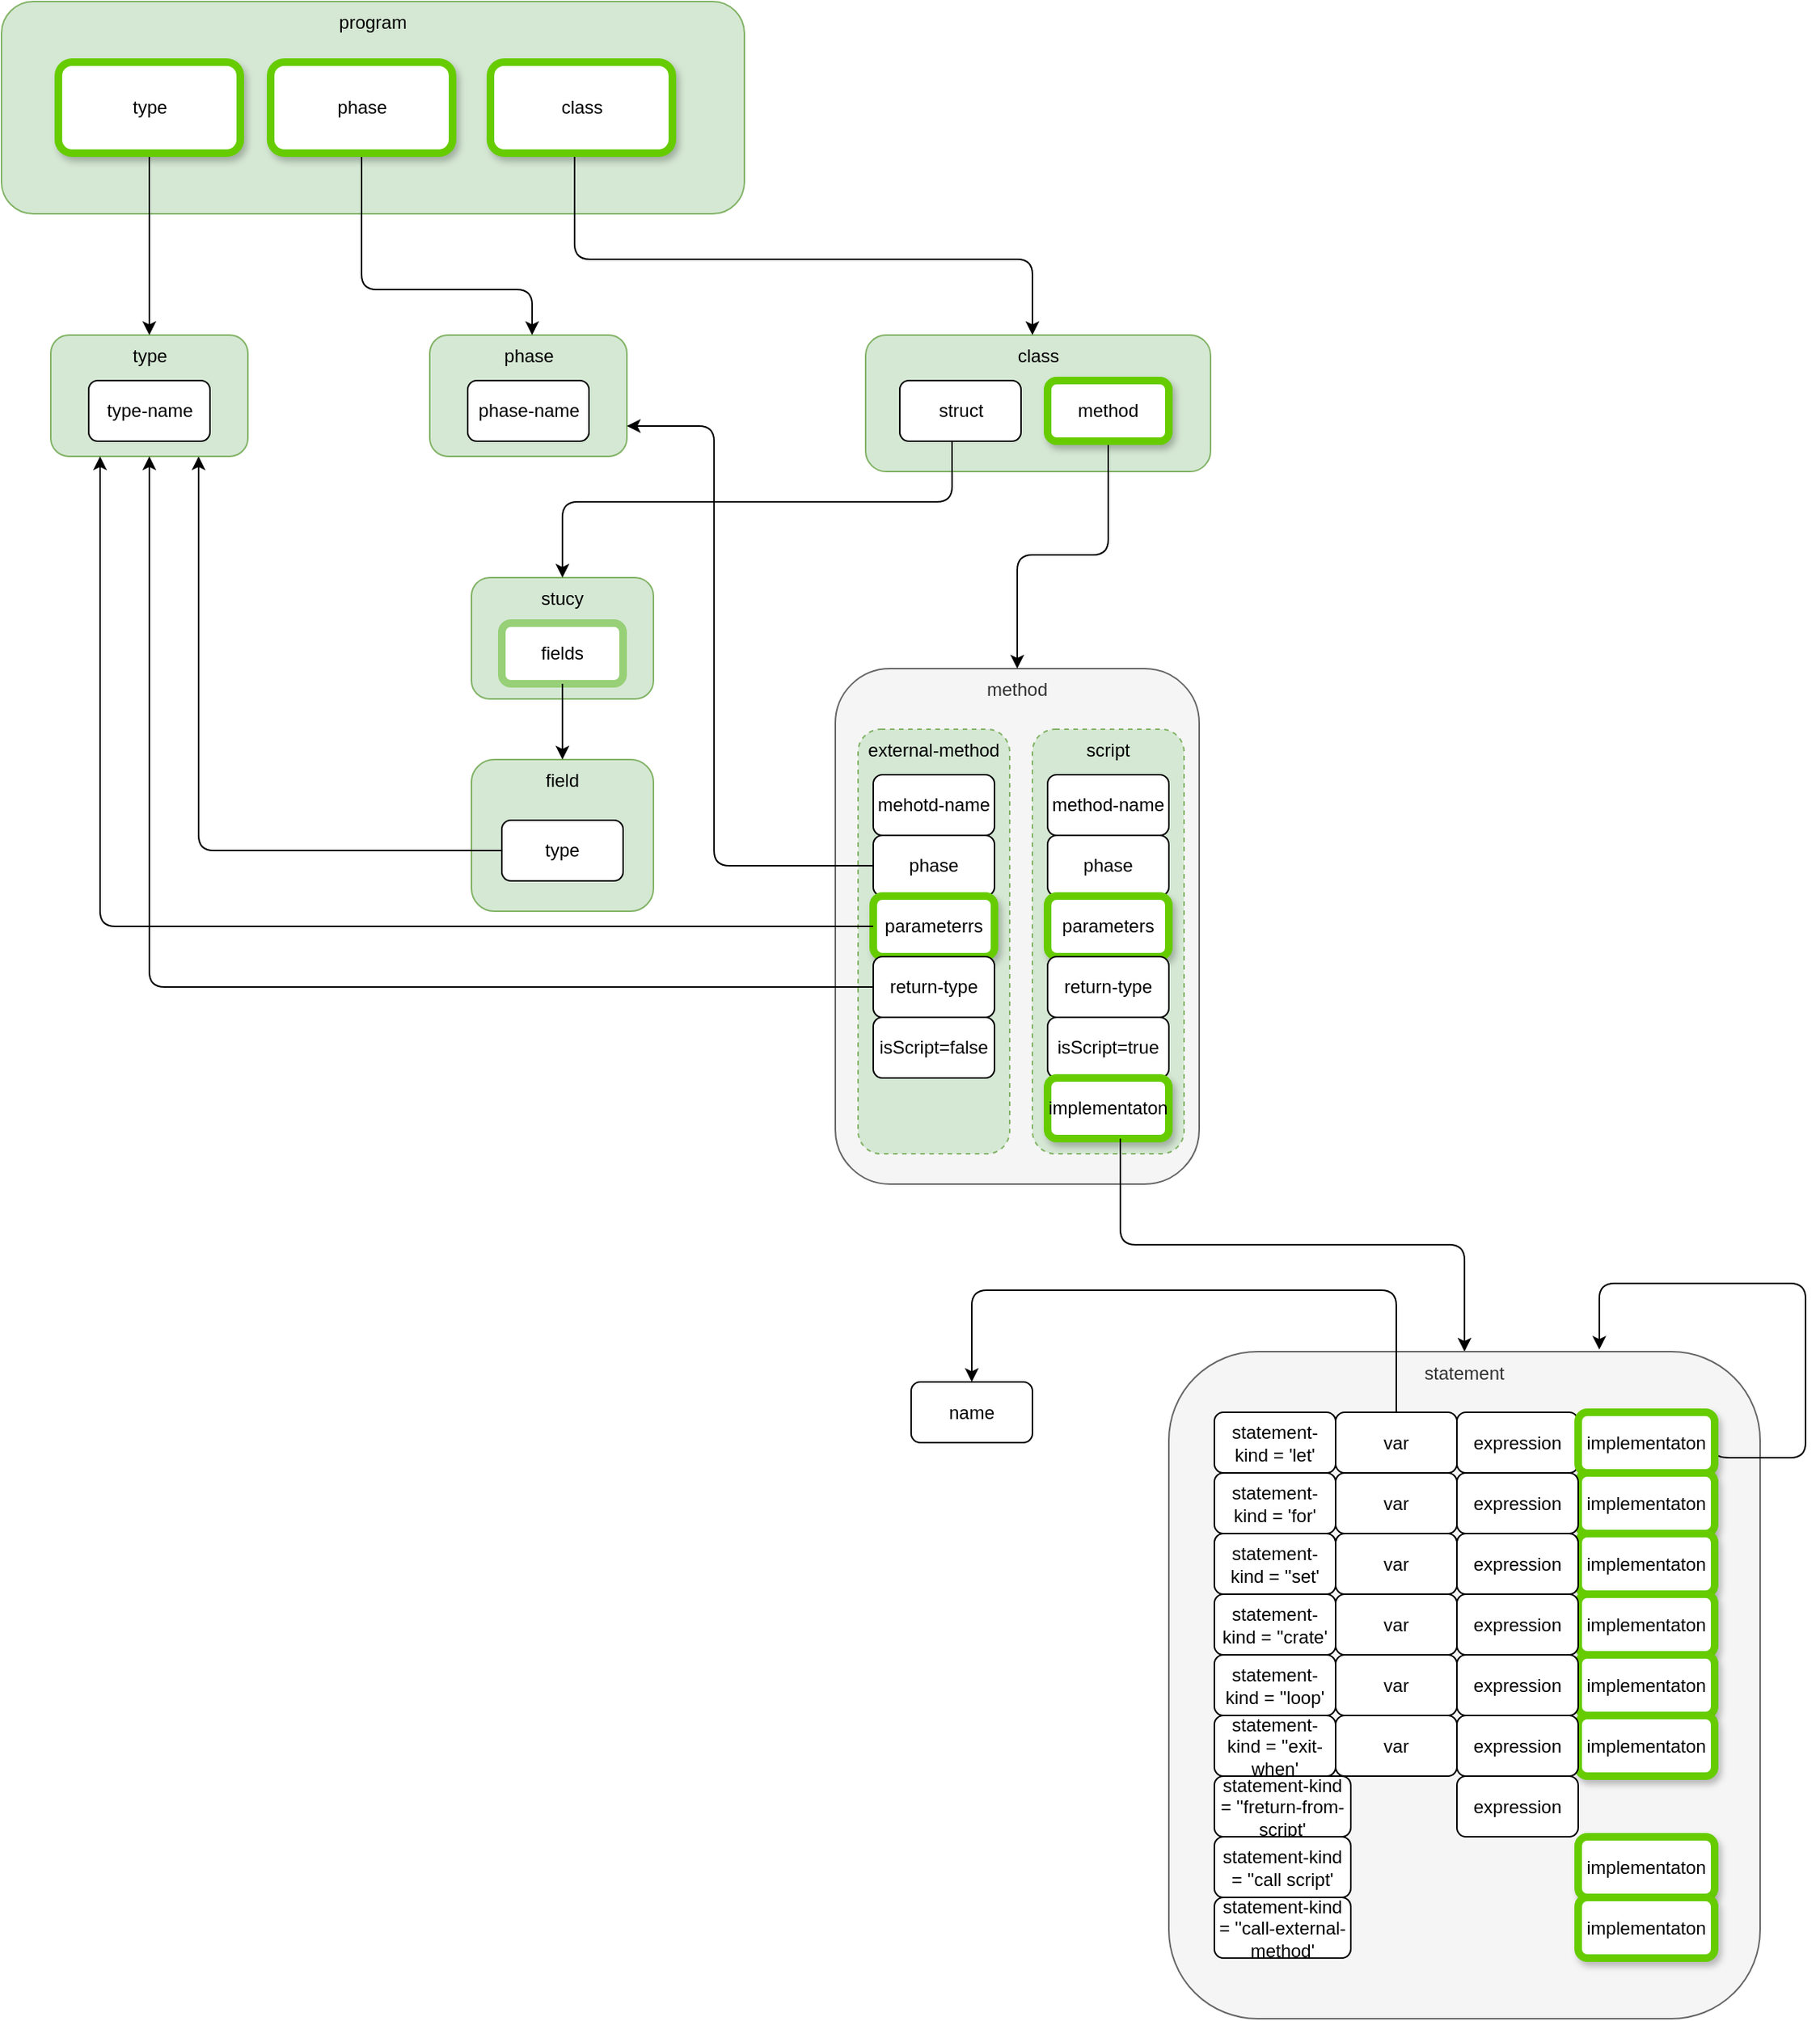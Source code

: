 <mxfile version="12.4.2" type="device" pages="3"><diagram id="AE1rvFszkrhEe5ymcUpp" name="Program"><mxGraphModel dx="1644" dy="2282" grid="1" gridSize="10" guides="1" tooltips="1" connect="1" arrows="1" fold="1" page="1" pageScale="1" pageWidth="1100" pageHeight="850" math="0" shadow="0"><root><mxCell id="0"/><mxCell id="1" parent="0"/><mxCell id="zFe9KVbB0Sb2xymfi2VD-109" value="field" style="rounded=1;whiteSpace=wrap;html=1;verticalAlign=top;container=1;fillColor=#d5e8d4;strokeColor=#82b366;" vertex="1" parent="1"><mxGeometry x="380" y="460" width="120" height="100" as="geometry"/></mxCell><mxCell id="zFe9KVbB0Sb2xymfi2VD-110" value="type" style="rounded=1;whiteSpace=wrap;html=1;" vertex="1" parent="zFe9KVbB0Sb2xymfi2VD-109"><mxGeometry x="20" y="40" width="80" height="40" as="geometry"/></mxCell><mxCell id="zFe9KVbB0Sb2xymfi2VD-113" style="edgeStyle=orthogonalEdgeStyle;rounded=1;orthogonalLoop=1;jettySize=auto;html=1;exitX=0;exitY=0.5;exitDx=0;exitDy=0;entryX=0.75;entryY=1;entryDx=0;entryDy=0;" edge="1" parent="1" source="zFe9KVbB0Sb2xymfi2VD-110" target="zFe9KVbB0Sb2xymfi2VD-44"><mxGeometry relative="1" as="geometry"/></mxCell><mxCell id="zFe9KVbB0Sb2xymfi2VD-58" value="method" style="rounded=1;whiteSpace=wrap;html=1;verticalAlign=top;container=1;fillColor=#f5f5f5;strokeColor=#666666;fontColor=#333333;" vertex="1" parent="1"><mxGeometry x="620" y="400" width="240" height="340" as="geometry"/></mxCell><mxCell id="zFe9KVbB0Sb2xymfi2VD-84" value="external-method" style="rounded=1;whiteSpace=wrap;html=1;verticalAlign=top;fillColor=#d5e8d4;strokeColor=#82b366;container=1;dashed=1;" vertex="1" parent="zFe9KVbB0Sb2xymfi2VD-58"><mxGeometry x="15" y="40" width="100" height="280" as="geometry"/></mxCell><mxCell id="zFe9KVbB0Sb2xymfi2VD-85" value="mehotd-name" style="rounded=1;whiteSpace=wrap;html=1;" vertex="1" parent="zFe9KVbB0Sb2xymfi2VD-84"><mxGeometry x="10" y="30" width="80" height="40" as="geometry"/></mxCell><mxCell id="zFe9KVbB0Sb2xymfi2VD-86" value="phase" style="rounded=1;whiteSpace=wrap;html=1;" vertex="1" parent="zFe9KVbB0Sb2xymfi2VD-84"><mxGeometry x="10" y="70" width="80" height="40" as="geometry"/></mxCell><mxCell id="zFe9KVbB0Sb2xymfi2VD-87" value="parameterrs" style="rounded=1;whiteSpace=wrap;html=1;fontStyle=0;shadow=1;strokeWidth=5;strokeColor=#66CC00;" vertex="1" parent="zFe9KVbB0Sb2xymfi2VD-84"><mxGeometry x="10" y="110" width="80" height="40" as="geometry"/></mxCell><mxCell id="zFe9KVbB0Sb2xymfi2VD-88" value="return-type" style="rounded=1;whiteSpace=wrap;html=1;" vertex="1" parent="zFe9KVbB0Sb2xymfi2VD-84"><mxGeometry x="10" y="150" width="80" height="40" as="geometry"/></mxCell><mxCell id="zFe9KVbB0Sb2xymfi2VD-89" value="isScript=false" style="rounded=1;whiteSpace=wrap;html=1;fontStyle=0;" vertex="1" parent="zFe9KVbB0Sb2xymfi2VD-84"><mxGeometry x="10" y="190" width="80" height="40" as="geometry"/></mxCell><mxCell id="zFe9KVbB0Sb2xymfi2VD-75" value="script" style="rounded=1;whiteSpace=wrap;html=1;verticalAlign=top;fillColor=#d5e8d4;strokeColor=#82b366;container=1;dashed=1;" vertex="1" parent="zFe9KVbB0Sb2xymfi2VD-58"><mxGeometry x="130" y="40" width="100" height="280" as="geometry"/></mxCell><mxCell id="zFe9KVbB0Sb2xymfi2VD-64" value="method-name" style="rounded=1;whiteSpace=wrap;html=1;" vertex="1" parent="zFe9KVbB0Sb2xymfi2VD-75"><mxGeometry x="10" y="30" width="80" height="40" as="geometry"/></mxCell><mxCell id="zFe9KVbB0Sb2xymfi2VD-65" value="phase" style="rounded=1;whiteSpace=wrap;html=1;" vertex="1" parent="zFe9KVbB0Sb2xymfi2VD-75"><mxGeometry x="10" y="70" width="80" height="40" as="geometry"/></mxCell><mxCell id="zFe9KVbB0Sb2xymfi2VD-68" value="parameters" style="rounded=1;whiteSpace=wrap;html=1;fontStyle=0;shadow=1;strokeWidth=5;strokeColor=#66CC00;" vertex="1" parent="zFe9KVbB0Sb2xymfi2VD-75"><mxGeometry x="10" y="110" width="80" height="40" as="geometry"/></mxCell><mxCell id="zFe9KVbB0Sb2xymfi2VD-66" value="return-type" style="rounded=1;whiteSpace=wrap;html=1;" vertex="1" parent="zFe9KVbB0Sb2xymfi2VD-75"><mxGeometry x="10" y="150" width="80" height="40" as="geometry"/></mxCell><mxCell id="zFe9KVbB0Sb2xymfi2VD-70" value="isScript=true" style="rounded=1;whiteSpace=wrap;html=1;fontStyle=0;" vertex="1" parent="zFe9KVbB0Sb2xymfi2VD-75"><mxGeometry x="10" y="190" width="80" height="40" as="geometry"/></mxCell><mxCell id="zFe9KVbB0Sb2xymfi2VD-73" value="implementaton" style="rounded=1;whiteSpace=wrap;html=1;fontStyle=0;shadow=1;strokeWidth=5;strokeColor=#66CC00;" vertex="1" parent="zFe9KVbB0Sb2xymfi2VD-75"><mxGeometry x="10" y="230" width="80" height="40" as="geometry"/></mxCell><mxCell id="zFe9KVbB0Sb2xymfi2VD-1" value="program" style="rounded=1;whiteSpace=wrap;html=1;verticalAlign=top;container=1;fillColor=#d5e8d4;strokeColor=#82b366;" vertex="1" parent="1"><mxGeometry x="70" y="-40" width="490" height="140" as="geometry"/></mxCell><mxCell id="zFe9KVbB0Sb2xymfi2VD-18" value="class" style="rounded=1;whiteSpace=wrap;html=1;verticalAlign=top;container=1;fillColor=#d5e8d4;strokeColor=#82b366;" vertex="1" parent="1"><mxGeometry x="640" y="180" width="227.5" height="90" as="geometry"><mxRectangle x="640" y="180" width="60" height="20" as="alternateBounds"/></mxGeometry></mxCell><mxCell id="zFe9KVbB0Sb2xymfi2VD-40" value="phase" style="rounded=1;whiteSpace=wrap;html=1;verticalAlign=top;container=1;fillColor=#d5e8d4;strokeColor=#82b366;" vertex="1" parent="1"><mxGeometry x="352.5" y="180" width="130" height="80" as="geometry"/></mxCell><mxCell id="zFe9KVbB0Sb2xymfi2VD-41" value="phase-name" style="rounded=1;whiteSpace=wrap;html=1;" vertex="1" parent="zFe9KVbB0Sb2xymfi2VD-40"><mxGeometry x="25" y="30" width="80" height="40" as="geometry"/></mxCell><mxCell id="zFe9KVbB0Sb2xymfi2VD-44" value="type" style="rounded=1;whiteSpace=wrap;html=1;verticalAlign=top;container=1;fillColor=#d5e8d4;strokeColor=#82b366;" vertex="1" parent="1"><mxGeometry x="102.5" y="180" width="130" height="80" as="geometry"/></mxCell><mxCell id="zFe9KVbB0Sb2xymfi2VD-45" value="type-name" style="rounded=1;whiteSpace=wrap;html=1;" vertex="1" parent="zFe9KVbB0Sb2xymfi2VD-44"><mxGeometry x="25" y="30" width="80" height="40" as="geometry"/></mxCell><mxCell id="zFe9KVbB0Sb2xymfi2VD-94" style="edgeStyle=orthogonalEdgeStyle;rounded=1;orthogonalLoop=1;jettySize=auto;html=1;exitX=0;exitY=0.5;exitDx=0;exitDy=0;entryX=1;entryY=0.75;entryDx=0;entryDy=0;" edge="1" parent="1" source="zFe9KVbB0Sb2xymfi2VD-86" target="zFe9KVbB0Sb2xymfi2VD-40"><mxGeometry relative="1" as="geometry"><Array as="points"><mxPoint x="540" y="530"/><mxPoint x="540" y="240"/></Array></mxGeometry></mxCell><mxCell id="zFe9KVbB0Sb2xymfi2VD-96" style="edgeStyle=orthogonalEdgeStyle;rounded=1;orthogonalLoop=1;jettySize=auto;html=1;entryX=0.5;entryY=1;entryDx=0;entryDy=0;" edge="1" parent="1" source="zFe9KVbB0Sb2xymfi2VD-88" target="zFe9KVbB0Sb2xymfi2VD-44"><mxGeometry relative="1" as="geometry"/></mxCell><mxCell id="zFe9KVbB0Sb2xymfi2VD-148" style="edgeStyle=orthogonalEdgeStyle;rounded=1;orthogonalLoop=1;jettySize=auto;html=1;entryX=0.5;entryY=0;entryDx=0;entryDy=0;" edge="1" parent="1" source="zFe9KVbB0Sb2xymfi2VD-73" target="DrFCVqYJdIAwXpZkvLSi-65"><mxGeometry relative="1" as="geometry"><mxPoint x="1001.529" y="780.941" as="targetPoint"/><Array as="points"><mxPoint x="808" y="780"/><mxPoint x="1035" y="780"/></Array></mxGeometry></mxCell><mxCell id="DrFCVqYJdIAwXpZkvLSi-65" value="statement" style="rounded=1;whiteSpace=wrap;html=1;align=center;verticalAlign=top;container=1;fillColor=#f5f5f5;strokeColor=#666666;fontColor=#333333;" vertex="1" parent="1"><mxGeometry x="840" y="850.5" width="390" height="440" as="geometry"/></mxCell><mxCell id="DrFCVqYJdIAwXpZkvLSi-6" value="statement-kind = 'let'" style="rounded=1;whiteSpace=wrap;html=1;align=center;" vertex="1" parent="DrFCVqYJdIAwXpZkvLSi-65"><mxGeometry x="30" y="40" width="80" height="40" as="geometry"/></mxCell><mxCell id="DrFCVqYJdIAwXpZkvLSi-9" value="var" style="rounded=1;whiteSpace=wrap;html=1;align=center;" vertex="1" parent="DrFCVqYJdIAwXpZkvLSi-65"><mxGeometry x="110" y="40" width="80" height="40" as="geometry"/></mxCell><mxCell id="DrFCVqYJdIAwXpZkvLSi-10" value="expression" style="rounded=1;whiteSpace=wrap;html=1;align=center;" vertex="1" parent="DrFCVqYJdIAwXpZkvLSi-65"><mxGeometry x="190" y="40" width="80" height="40" as="geometry"/></mxCell><mxCell id="DrFCVqYJdIAwXpZkvLSi-12" value="statement-kind = 'for'" style="rounded=1;whiteSpace=wrap;html=1;align=center;" vertex="1" parent="DrFCVqYJdIAwXpZkvLSi-65"><mxGeometry x="30" y="80" width="80" height="40" as="geometry"/></mxCell><mxCell id="32_uFwYlK_7c1091NBHN-1" style="edgeStyle=orthogonalEdgeStyle;rounded=1;orthogonalLoop=1;jettySize=auto;html=1;exitX=1;exitY=0.5;exitDx=0;exitDy=0;entryX=0.728;entryY=-0.003;entryDx=0;entryDy=0;entryPerimeter=0;" edge="1" parent="DrFCVqYJdIAwXpZkvLSi-65" source="DrFCVqYJdIAwXpZkvLSi-15" target="DrFCVqYJdIAwXpZkvLSi-65"><mxGeometry relative="1" as="geometry"><Array as="points"><mxPoint x="360" y="70"/><mxPoint x="420" y="70"/><mxPoint x="420" y="-45"/><mxPoint x="284" y="-45"/></Array></mxGeometry></mxCell><mxCell id="DrFCVqYJdIAwXpZkvLSi-15" value="implementaton" style="rounded=1;whiteSpace=wrap;html=1;align=center;shadow=1;strokeWidth=5;strokeColor=#66CC00;" vertex="1" parent="DrFCVqYJdIAwXpZkvLSi-65"><mxGeometry x="270" y="40" width="90" height="40" as="geometry"/></mxCell><mxCell id="DrFCVqYJdIAwXpZkvLSi-16" value="implementaton" style="rounded=1;whiteSpace=wrap;html=1;align=center;shadow=1;strokeWidth=5;strokeColor=#66CC00;" vertex="1" parent="DrFCVqYJdIAwXpZkvLSi-65"><mxGeometry x="270" y="80" width="90" height="40" as="geometry"/></mxCell><mxCell id="DrFCVqYJdIAwXpZkvLSi-17" value="var" style="rounded=1;whiteSpace=wrap;html=1;align=center;" vertex="1" parent="DrFCVqYJdIAwXpZkvLSi-65"><mxGeometry x="110" y="80" width="80" height="40" as="geometry"/></mxCell><mxCell id="DrFCVqYJdIAwXpZkvLSi-18" value="expression" style="rounded=1;whiteSpace=wrap;html=1;align=center;" vertex="1" parent="DrFCVqYJdIAwXpZkvLSi-65"><mxGeometry x="190" y="80" width="80" height="40" as="geometry"/></mxCell><mxCell id="DrFCVqYJdIAwXpZkvLSi-21" value="statement-kind = ''set'" style="rounded=1;whiteSpace=wrap;html=1;align=center;" vertex="1" parent="DrFCVqYJdIAwXpZkvLSi-65"><mxGeometry x="30" y="120" width="80" height="40" as="geometry"/></mxCell><mxCell id="DrFCVqYJdIAwXpZkvLSi-22" value="implementaton" style="rounded=1;whiteSpace=wrap;html=1;align=center;shadow=1;strokeWidth=5;strokeColor=#66CC00;" vertex="1" parent="DrFCVqYJdIAwXpZkvLSi-65"><mxGeometry x="270" y="120" width="90" height="40" as="geometry"/></mxCell><mxCell id="DrFCVqYJdIAwXpZkvLSi-23" value="var" style="rounded=1;whiteSpace=wrap;html=1;align=center;" vertex="1" parent="DrFCVqYJdIAwXpZkvLSi-65"><mxGeometry x="110" y="120" width="80" height="40" as="geometry"/></mxCell><mxCell id="DrFCVqYJdIAwXpZkvLSi-24" value="expression" style="rounded=1;whiteSpace=wrap;html=1;align=center;" vertex="1" parent="DrFCVqYJdIAwXpZkvLSi-65"><mxGeometry x="190" y="120" width="80" height="40" as="geometry"/></mxCell><mxCell id="DrFCVqYJdIAwXpZkvLSi-25" value="statement-kind = ''crate'" style="rounded=1;whiteSpace=wrap;html=1;align=center;" vertex="1" parent="DrFCVqYJdIAwXpZkvLSi-65"><mxGeometry x="30" y="160" width="80" height="40" as="geometry"/></mxCell><mxCell id="DrFCVqYJdIAwXpZkvLSi-26" value="implementaton" style="rounded=1;whiteSpace=wrap;html=1;align=center;shadow=1;strokeWidth=5;strokeColor=#66CC00;" vertex="1" parent="DrFCVqYJdIAwXpZkvLSi-65"><mxGeometry x="270" y="160" width="90" height="40" as="geometry"/></mxCell><mxCell id="DrFCVqYJdIAwXpZkvLSi-27" value="var" style="rounded=1;whiteSpace=wrap;html=1;align=center;" vertex="1" parent="DrFCVqYJdIAwXpZkvLSi-65"><mxGeometry x="110" y="160" width="80" height="40" as="geometry"/></mxCell><mxCell id="DrFCVqYJdIAwXpZkvLSi-28" value="expression" style="rounded=1;whiteSpace=wrap;html=1;align=center;" vertex="1" parent="DrFCVqYJdIAwXpZkvLSi-65"><mxGeometry x="190" y="160" width="80" height="40" as="geometry"/></mxCell><mxCell id="DrFCVqYJdIAwXpZkvLSi-29" value="statement-kind = ''loop'" style="rounded=1;whiteSpace=wrap;html=1;align=center;" vertex="1" parent="DrFCVqYJdIAwXpZkvLSi-65"><mxGeometry x="30" y="200" width="80" height="40" as="geometry"/></mxCell><mxCell id="DrFCVqYJdIAwXpZkvLSi-30" value="implementaton" style="rounded=1;whiteSpace=wrap;html=1;align=center;shadow=1;strokeWidth=5;strokeColor=#66CC00;" vertex="1" parent="DrFCVqYJdIAwXpZkvLSi-65"><mxGeometry x="270" y="200" width="90" height="40" as="geometry"/></mxCell><mxCell id="DrFCVqYJdIAwXpZkvLSi-31" value="var" style="rounded=1;whiteSpace=wrap;html=1;align=center;" vertex="1" parent="DrFCVqYJdIAwXpZkvLSi-65"><mxGeometry x="110" y="200" width="80" height="40" as="geometry"/></mxCell><mxCell id="DrFCVqYJdIAwXpZkvLSi-32" value="expression" style="rounded=1;whiteSpace=wrap;html=1;align=center;" vertex="1" parent="DrFCVqYJdIAwXpZkvLSi-65"><mxGeometry x="190" y="200" width="80" height="40" as="geometry"/></mxCell><mxCell id="DrFCVqYJdIAwXpZkvLSi-33" value="statement-kind = ''exit-when'" style="rounded=1;whiteSpace=wrap;html=1;align=center;" vertex="1" parent="DrFCVqYJdIAwXpZkvLSi-65"><mxGeometry x="30" y="240" width="80" height="40" as="geometry"/></mxCell><mxCell id="DrFCVqYJdIAwXpZkvLSi-34" value="implementaton" style="rounded=1;whiteSpace=wrap;html=1;align=center;shadow=1;strokeWidth=5;strokeColor=#66CC00;" vertex="1" parent="DrFCVqYJdIAwXpZkvLSi-65"><mxGeometry x="270" y="240" width="90" height="40" as="geometry"/></mxCell><mxCell id="DrFCVqYJdIAwXpZkvLSi-35" value="var" style="rounded=1;whiteSpace=wrap;html=1;align=center;" vertex="1" parent="DrFCVqYJdIAwXpZkvLSi-65"><mxGeometry x="110" y="240" width="80" height="40" as="geometry"/></mxCell><mxCell id="DrFCVqYJdIAwXpZkvLSi-36" value="expression" style="rounded=1;whiteSpace=wrap;html=1;align=center;" vertex="1" parent="DrFCVqYJdIAwXpZkvLSi-65"><mxGeometry x="190" y="240" width="80" height="40" as="geometry"/></mxCell><mxCell id="DrFCVqYJdIAwXpZkvLSi-37" value="statement-kind = ''freturn-from-script'" style="rounded=1;whiteSpace=wrap;html=1;align=center;" vertex="1" parent="DrFCVqYJdIAwXpZkvLSi-65"><mxGeometry x="30" y="280" width="90" height="40" as="geometry"/></mxCell><mxCell id="DrFCVqYJdIAwXpZkvLSi-40" value="expression" style="rounded=1;whiteSpace=wrap;html=1;align=center;" vertex="1" parent="DrFCVqYJdIAwXpZkvLSi-65"><mxGeometry x="190" y="280" width="80" height="40" as="geometry"/></mxCell><mxCell id="DrFCVqYJdIAwXpZkvLSi-57" value="statement-kind = ''call script'" style="rounded=1;whiteSpace=wrap;html=1;align=center;" vertex="1" parent="DrFCVqYJdIAwXpZkvLSi-65"><mxGeometry x="30" y="320" width="90" height="40" as="geometry"/></mxCell><mxCell id="DrFCVqYJdIAwXpZkvLSi-58" value="implementaton" style="rounded=1;whiteSpace=wrap;html=1;align=center;shadow=1;strokeWidth=5;strokeColor=#66CC00;" vertex="1" parent="DrFCVqYJdIAwXpZkvLSi-65"><mxGeometry x="270" y="320" width="90" height="40" as="geometry"/></mxCell><mxCell id="DrFCVqYJdIAwXpZkvLSi-61" value="statement-kind = ''call-external-method'" style="rounded=1;whiteSpace=wrap;html=1;align=center;" vertex="1" parent="DrFCVqYJdIAwXpZkvLSi-65"><mxGeometry x="30" y="360" width="90" height="40" as="geometry"/></mxCell><mxCell id="DrFCVqYJdIAwXpZkvLSi-62" value="implementaton" style="rounded=1;whiteSpace=wrap;html=1;align=center;shadow=1;strokeWidth=5;strokeColor=#66CC00;" vertex="1" parent="DrFCVqYJdIAwXpZkvLSi-65"><mxGeometry x="270" y="360" width="90" height="40" as="geometry"/></mxCell><mxCell id="DrFCVqYJdIAwXpZkvLSi-69" value="name" style="rounded=1;whiteSpace=wrap;html=1;" vertex="1" parent="1"><mxGeometry x="670" y="870.5" width="80" height="40" as="geometry"/></mxCell><mxCell id="DrFCVqYJdIAwXpZkvLSi-71" style="edgeStyle=orthogonalEdgeStyle;rounded=1;orthogonalLoop=1;jettySize=auto;html=1;entryX=0.5;entryY=0;entryDx=0;entryDy=0;" edge="1" parent="1" source="DrFCVqYJdIAwXpZkvLSi-9" target="DrFCVqYJdIAwXpZkvLSi-69"><mxGeometry relative="1" as="geometry"><Array as="points"><mxPoint x="990" y="810"/><mxPoint x="710" y="810"/></Array></mxGeometry></mxCell><mxCell id="32_uFwYlK_7c1091NBHN-2" style="edgeStyle=orthogonalEdgeStyle;rounded=1;orthogonalLoop=1;jettySize=auto;html=1;" edge="1" parent="1" source="zFe9KVbB0Sb2xymfi2VD-6" target="zFe9KVbB0Sb2xymfi2VD-58"><mxGeometry relative="1" as="geometry"/></mxCell><mxCell id="32_uFwYlK_7c1091NBHN-4" style="edgeStyle=orthogonalEdgeStyle;rounded=1;orthogonalLoop=1;jettySize=auto;html=1;entryX=0.25;entryY=1;entryDx=0;entryDy=0;" edge="1" parent="1" source="zFe9KVbB0Sb2xymfi2VD-87" target="zFe9KVbB0Sb2xymfi2VD-44"><mxGeometry relative="1" as="geometry"/></mxCell><mxCell id="32_uFwYlK_7c1091NBHN-9" style="edgeStyle=orthogonalEdgeStyle;rounded=1;orthogonalLoop=1;jettySize=auto;html=1;entryX=0.5;entryY=0;entryDx=0;entryDy=0;" edge="1" parent="1" source="32_uFwYlK_7c1091NBHN-6" target="zFe9KVbB0Sb2xymfi2VD-44"><mxGeometry relative="1" as="geometry"/></mxCell><mxCell id="32_uFwYlK_7c1091NBHN-6" value="type" style="rounded=1;whiteSpace=wrap;html=1;shadow=1;align=center;strokeWidth=5;strokeColor=#66CC00;" vertex="1" parent="1"><mxGeometry x="107.5" width="120" height="60" as="geometry"/></mxCell><mxCell id="32_uFwYlK_7c1091NBHN-10" style="edgeStyle=orthogonalEdgeStyle;rounded=1;orthogonalLoop=1;jettySize=auto;html=1;" edge="1" parent="1" source="32_uFwYlK_7c1091NBHN-7" target="zFe9KVbB0Sb2xymfi2VD-40"><mxGeometry relative="1" as="geometry"><Array as="points"><mxPoint x="308" y="150"/><mxPoint x="420" y="150"/></Array></mxGeometry></mxCell><mxCell id="32_uFwYlK_7c1091NBHN-7" value="phase" style="rounded=1;whiteSpace=wrap;html=1;shadow=1;align=center;strokeWidth=5;strokeColor=#66CC00;" vertex="1" parent="1"><mxGeometry x="247.5" width="120" height="60" as="geometry"/></mxCell><mxCell id="32_uFwYlK_7c1091NBHN-11" style="edgeStyle=orthogonalEdgeStyle;rounded=1;orthogonalLoop=1;jettySize=auto;html=1;" edge="1" parent="1" source="32_uFwYlK_7c1091NBHN-8" target="zFe9KVbB0Sb2xymfi2VD-18"><mxGeometry relative="1" as="geometry"><Array as="points"><mxPoint x="448" y="130"/><mxPoint x="750" y="130"/></Array></mxGeometry></mxCell><mxCell id="32_uFwYlK_7c1091NBHN-8" value="class" style="rounded=1;whiteSpace=wrap;html=1;shadow=1;align=center;strokeWidth=5;strokeColor=#66CC00;" vertex="1" parent="1"><mxGeometry x="392.5" width="120" height="60" as="geometry"/></mxCell><mxCell id="zFe9KVbB0Sb2xymfi2VD-6" value="method" style="rounded=1;whiteSpace=wrap;html=1;shadow=1;strokeWidth=5;strokeColor=#66CC00;" vertex="1" parent="1"><mxGeometry x="760" y="210" width="80" height="40" as="geometry"/></mxCell><mxCell id="e-dv1BWxbEeXtuNS2k86-8" value="stucy" style="rounded=1;whiteSpace=wrap;html=1;verticalAlign=top;container=1;fillColor=#d5e8d4;strokeColor=#82b366;" vertex="1" parent="1"><mxGeometry x="380" y="340" width="120" height="80" as="geometry"/></mxCell><mxCell id="e-dv1BWxbEeXtuNS2k86-9" value="fields" style="rounded=1;whiteSpace=wrap;html=1;strokeWidth=5;shadow=0;strokeColor=#97D077;" vertex="1" parent="e-dv1BWxbEeXtuNS2k86-8"><mxGeometry x="20" y="30" width="80" height="40" as="geometry"/></mxCell><mxCell id="e-dv1BWxbEeXtuNS2k86-12" style="edgeStyle=orthogonalEdgeStyle;rounded=1;orthogonalLoop=1;jettySize=auto;html=1;entryX=0.5;entryY=0;entryDx=0;entryDy=0;exitX=0.431;exitY=0.975;exitDx=0;exitDy=0;exitPerimeter=0;" edge="1" parent="1" source="e-dv1BWxbEeXtuNS2k86-6" target="e-dv1BWxbEeXtuNS2k86-8"><mxGeometry relative="1" as="geometry"><Array as="points"><mxPoint x="697" y="290"/><mxPoint x="440" y="290"/></Array></mxGeometry></mxCell><mxCell id="e-dv1BWxbEeXtuNS2k86-17" style="edgeStyle=orthogonalEdgeStyle;rounded=1;orthogonalLoop=1;jettySize=auto;html=1;entryX=0.5;entryY=0;entryDx=0;entryDy=0;exitX=0.5;exitY=1;exitDx=0;exitDy=0;" edge="1" parent="1" source="e-dv1BWxbEeXtuNS2k86-9" target="zFe9KVbB0Sb2xymfi2VD-109"><mxGeometry relative="1" as="geometry"/></mxCell><mxCell id="e-dv1BWxbEeXtuNS2k86-6" value="struct" style="rounded=1;whiteSpace=wrap;html=1;" vertex="1" parent="1"><mxGeometry x="662.5" y="210" width="80" height="40" as="geometry"/></mxCell></root></mxGraphModel></diagram><diagram id="pXoeCdznA-l9VNYLGCA-" name="Expression"><mxGraphModel dx="967" dy="842" grid="1" gridSize="10" guides="1" tooltips="1" connect="1" arrows="1" fold="1" page="1" pageScale="1" pageWidth="1100" pageHeight="850" math="0" shadow="0"><root><mxCell id="P-Kq28Xrwp-Ziy-ZS6c7-0"/><mxCell id="P-Kq28Xrwp-Ziy-ZS6c7-1" parent="P-Kq28Xrwp-Ziy-ZS6c7-0"/><mxCell id="Inpc7C-S1nMT97Cnb1nJ-0" value="expression-kind&lt;br&gt;| 'true'&lt;br&gt;&amp;nbsp;| 'false'&lt;br&gt;'| objject'" style="rounded=1;whiteSpace=wrap;html=1;align=center;" vertex="1" parent="P-Kq28Xrwp-Ziy-ZS6c7-1"><mxGeometry x="160" y="202.5" width="100" height="70" as="geometry"/></mxCell><mxCell id="Inpc7C-S1nMT97Cnb1nJ-12" style="edgeStyle=orthogonalEdgeStyle;rounded=1;orthogonalLoop=1;jettySize=auto;html=1;exitX=0.75;exitY=1;exitDx=0;exitDy=0;entryX=0.5;entryY=0;entryDx=0;entryDy=0;" edge="1" parent="P-Kq28Xrwp-Ziy-ZS6c7-1" source="Inpc7C-S1nMT97Cnb1nJ-4" target="Inpc7C-S1nMT97Cnb1nJ-9"><mxGeometry relative="1" as="geometry"/></mxCell><mxCell id="Inpc7C-S1nMT97Cnb1nJ-4" value="expfression" style="rounded=1;whiteSpace=wrap;html=1;align=center;verticalAlign=top;container=1;fillColor=#d5e8d4;strokeColor=#82b366;" vertex="1" parent="P-Kq28Xrwp-Ziy-ZS6c7-1"><mxGeometry x="200" y="80" width="170" height="75" as="geometry"/></mxCell><mxCell id="Inpc7C-S1nMT97Cnb1nJ-3" value="ekind" style="rounded=1;whiteSpace=wrap;html=1;align=center;" vertex="1" parent="Inpc7C-S1nMT97Cnb1nJ-4"><mxGeometry x="10" y="30" width="70" height="40" as="geometry"/></mxCell><mxCell id="Inpc7C-S1nMT97Cnb1nJ-1" value="object" style="rounded=1;whiteSpace=wrap;html=1;align=center;" vertex="1" parent="Inpc7C-S1nMT97Cnb1nJ-4"><mxGeometry x="90" y="30" width="70" height="40" as="geometry"/></mxCell><mxCell id="Inpc7C-S1nMT97Cnb1nJ-9" value="objject" style="rounded=1;whiteSpace=wrap;html=1;align=center;verticalAlign=top;container=1;fillColor=#d5e8d4;strokeColor=#82b366;" vertex="1" parent="P-Kq28Xrwp-Ziy-ZS6c7-1"><mxGeometry x="280" y="200" width="170" height="75" as="geometry"/></mxCell><mxCell id="Inpc7C-S1nMT97Cnb1nJ-10" value="object-name" style="rounded=1;whiteSpace=wrap;html=1;align=center;" vertex="1" parent="Inpc7C-S1nMT97Cnb1nJ-9"><mxGeometry x="10" y="30" width="80" height="40" as="geometry"/></mxCell><mxCell id="Inpc7C-S1nMT97Cnb1nJ-11" value="field" style="rounded=1;whiteSpace=wrap;html=1;align=center;shadow=1;" vertex="1" parent="Inpc7C-S1nMT97Cnb1nJ-9"><mxGeometry x="90" y="30" width="70" height="40" as="geometry"/></mxCell><mxCell id="9nugZfD1z33hySbpVv72-10" value="field" style="rounded=1;whiteSpace=wrap;html=1;align=center;verticalAlign=top;container=1;fillColor=#d5e8d4;strokeColor=#82b366;" vertex="1" parent="P-Kq28Xrwp-Ziy-ZS6c7-1"><mxGeometry x="380" y="350" width="240" height="80" as="geometry"/></mxCell><mxCell id="9nugZfD1z33hySbpVv72-11" value="field-name" style="rounded=1;whiteSpace=wrap;html=1;align=center;" vertex="1" parent="9nugZfD1z33hySbpVv72-10"><mxGeometry x="15" y="30" width="70" height="40" as="geometry"/></mxCell><mxCell id="9nugZfD1z33hySbpVv72-12" value="field-kind" style="rounded=1;whiteSpace=wrap;html=1;align=center;" vertex="1" parent="9nugZfD1z33hySbpVv72-10"><mxGeometry x="85" y="30" width="70" height="40" as="geometry"/></mxCell><mxCell id="9nugZfD1z33hySbpVv72-13" value="actual-parameter" style="rounded=1;whiteSpace=wrap;html=1;align=center;shadow=1;" vertex="1" parent="9nugZfD1z33hySbpVv72-10"><mxGeometry x="155" y="30" width="70" height="40" as="geometry"/></mxCell><mxCell id="9nugZfD1z33hySbpVv72-20" value="field-kind&lt;br&gt;| 'simple&lt;br&gt;| 'collection'" style="rounded=1;whiteSpace=wrap;html=1;align=center;" vertex="1" parent="P-Kq28Xrwp-Ziy-ZS6c7-1"><mxGeometry x="460" y="510" width="80" height="70" as="geometry"/></mxCell><mxCell id="9nugZfD1z33hySbpVv72-37" style="edgeStyle=orthogonalEdgeStyle;rounded=1;orthogonalLoop=1;jettySize=auto;html=1;entryX=0.5;entryY=0;entryDx=0;entryDy=0;" edge="1" parent="P-Kq28Xrwp-Ziy-ZS6c7-1" source="Inpc7C-S1nMT97Cnb1nJ-11" target="9nugZfD1z33hySbpVv72-10"><mxGeometry relative="1" as="geometry"/></mxCell><mxCell id="9nugZfD1z33hySbpVv72-38" style="edgeStyle=orthogonalEdgeStyle;rounded=1;orthogonalLoop=1;jettySize=auto;html=1;entryX=0.5;entryY=0;entryDx=0;entryDy=0;" edge="1" parent="P-Kq28Xrwp-Ziy-ZS6c7-1" source="9nugZfD1z33hySbpVv72-13" target="Inpc7C-S1nMT97Cnb1nJ-4"><mxGeometry relative="1" as="geometry"><Array as="points"><mxPoint x="570" y="470"/><mxPoint x="670" y="470"/><mxPoint x="670" y="60"/><mxPoint x="285" y="60"/></Array></mxGeometry></mxCell><mxCell id="amaXg86pzQ6D7XU-UaY5-0" style="edgeStyle=orthogonalEdgeStyle;rounded=1;orthogonalLoop=1;jettySize=auto;html=1;entryX=0.5;entryY=0;entryDx=0;entryDy=0;" edge="1" parent="P-Kq28Xrwp-Ziy-ZS6c7-1" source="9nugZfD1z33hySbpVv72-12" target="9nugZfD1z33hySbpVv72-20"><mxGeometry relative="1" as="geometry"/></mxCell><mxCell id="amaXg86pzQ6D7XU-UaY5-1" style="edgeStyle=orthogonalEdgeStyle;rounded=1;orthogonalLoop=1;jettySize=auto;html=1;" edge="1" parent="P-Kq28Xrwp-Ziy-ZS6c7-1" source="Inpc7C-S1nMT97Cnb1nJ-3" target="Inpc7C-S1nMT97Cnb1nJ-0"><mxGeometry relative="1" as="geometry"/></mxCell></root></mxGraphModel></diagram><diagram name="old program" id="iIyecUeMCX3l5sukE4XA"><mxGraphModel dx="1186" dy="1725" grid="1" gridSize="10" guides="1" tooltips="1" connect="1" arrows="1" fold="1" page="1" pageScale="1" pageWidth="1100" pageHeight="850" math="0" shadow="0"><root><mxCell id="gzKesWdmKZAbz6OEzEV4-0"/><mxCell id="gzKesWdmKZAbz6OEzEV4-1" parent="gzKesWdmKZAbz6OEzEV4-0"/><mxCell id="gzKesWdmKZAbz6OEzEV4-2" value="field" style="rounded=1;whiteSpace=wrap;html=1;verticalAlign=top;container=1;fillColor=#d5e8d4;strokeColor=#82b366;" vertex="1" parent="gzKesWdmKZAbz6OEzEV4-1"><mxGeometry x="920" y="500" width="120" height="100" as="geometry"/></mxCell><mxCell id="gzKesWdmKZAbz6OEzEV4-3" value="type" style="rounded=1;whiteSpace=wrap;html=1;" vertex="1" parent="gzKesWdmKZAbz6OEzEV4-2"><mxGeometry x="20" y="40" width="80" height="40" as="geometry"/></mxCell><mxCell id="gzKesWdmKZAbz6OEzEV4-4" style="edgeStyle=orthogonalEdgeStyle;rounded=1;orthogonalLoop=1;jettySize=auto;html=1;exitX=0;exitY=0.5;exitDx=0;exitDy=0;entryX=0.75;entryY=1;entryDx=0;entryDy=0;" edge="1" parent="gzKesWdmKZAbz6OEzEV4-1" source="gzKesWdmKZAbz6OEzEV4-3" target="gzKesWdmKZAbz6OEzEV4-50"><mxGeometry relative="1" as="geometry"/></mxCell><mxCell id="gzKesWdmKZAbz6OEzEV4-5" value="member" style="text;html=1;align=center;verticalAlign=middle;resizable=0;points=[];;labelBackgroundColor=#ffffff;" vertex="1" connectable="0" parent="gzKesWdmKZAbz6OEzEV4-4"><mxGeometry x="-0.019" y="-3" relative="1" as="geometry"><mxPoint x="-178.41" y="2.53" as="offset"/></mxGeometry></mxCell><mxCell id="gzKesWdmKZAbz6OEzEV4-6" value="method" style="rounded=1;whiteSpace=wrap;html=1;verticalAlign=top;container=1;" vertex="1" parent="gzKesWdmKZAbz6OEzEV4-1"><mxGeometry x="630" y="470" width="240" height="340" as="geometry"/></mxCell><mxCell id="gzKesWdmKZAbz6OEzEV4-7" value="external-method" style="rounded=1;whiteSpace=wrap;html=1;verticalAlign=top;fillColor=#d5e8d4;strokeColor=#82b366;container=1;dashed=1;" vertex="1" parent="gzKesWdmKZAbz6OEzEV4-6"><mxGeometry x="15" y="40" width="100" height="280" as="geometry"/></mxCell><mxCell id="gzKesWdmKZAbz6OEzEV4-8" value="name" style="rounded=1;whiteSpace=wrap;html=1;" vertex="1" parent="gzKesWdmKZAbz6OEzEV4-7"><mxGeometry x="10" y="30" width="80" height="40" as="geometry"/></mxCell><mxCell id="gzKesWdmKZAbz6OEzEV4-9" value="phase" style="rounded=1;whiteSpace=wrap;html=1;" vertex="1" parent="gzKesWdmKZAbz6OEzEV4-7"><mxGeometry x="10" y="70" width="80" height="40" as="geometry"/></mxCell><mxCell id="gzKesWdmKZAbz6OEzEV4-10" value="paramaterList" style="rounded=1;whiteSpace=wrap;html=1;fontStyle=0" vertex="1" parent="gzKesWdmKZAbz6OEzEV4-7"><mxGeometry x="10" y="110" width="80" height="40" as="geometry"/></mxCell><mxCell id="gzKesWdmKZAbz6OEzEV4-11" value="returnType" style="rounded=1;whiteSpace=wrap;html=1;" vertex="1" parent="gzKesWdmKZAbz6OEzEV4-7"><mxGeometry x="10" y="150" width="80" height="40" as="geometry"/></mxCell><mxCell id="gzKesWdmKZAbz6OEzEV4-12" value="isScript=false" style="rounded=1;whiteSpace=wrap;html=1;fontStyle=0" vertex="1" parent="gzKesWdmKZAbz6OEzEV4-7"><mxGeometry x="10" y="190" width="80" height="40" as="geometry"/></mxCell><mxCell id="gzKesWdmKZAbz6OEzEV4-13" value="script" style="rounded=1;whiteSpace=wrap;html=1;verticalAlign=top;fillColor=#d5e8d4;strokeColor=#82b366;container=1;dashed=1;" vertex="1" parent="gzKesWdmKZAbz6OEzEV4-6"><mxGeometry x="130" y="40" width="100" height="280" as="geometry"/></mxCell><mxCell id="gzKesWdmKZAbz6OEzEV4-14" value="name" style="rounded=1;whiteSpace=wrap;html=1;" vertex="1" parent="gzKesWdmKZAbz6OEzEV4-13"><mxGeometry x="10" y="30" width="80" height="40" as="geometry"/></mxCell><mxCell id="gzKesWdmKZAbz6OEzEV4-15" value="phase" style="rounded=1;whiteSpace=wrap;html=1;" vertex="1" parent="gzKesWdmKZAbz6OEzEV4-13"><mxGeometry x="10" y="70" width="80" height="40" as="geometry"/></mxCell><mxCell id="gzKesWdmKZAbz6OEzEV4-16" value="paramaterList" style="rounded=1;whiteSpace=wrap;html=1;fontStyle=0" vertex="1" parent="gzKesWdmKZAbz6OEzEV4-13"><mxGeometry x="10" y="110" width="80" height="40" as="geometry"/></mxCell><mxCell id="gzKesWdmKZAbz6OEzEV4-17" value="returnType" style="rounded=1;whiteSpace=wrap;html=1;" vertex="1" parent="gzKesWdmKZAbz6OEzEV4-13"><mxGeometry x="10" y="150" width="80" height="40" as="geometry"/></mxCell><mxCell id="gzKesWdmKZAbz6OEzEV4-18" value="isScript=true" style="rounded=1;whiteSpace=wrap;html=1;fontStyle=0" vertex="1" parent="gzKesWdmKZAbz6OEzEV4-13"><mxGeometry x="10" y="190" width="80" height="40" as="geometry"/></mxCell><mxCell id="gzKesWdmKZAbz6OEzEV4-19" value="implementton" style="rounded=1;whiteSpace=wrap;html=1;fontStyle=0" vertex="1" parent="gzKesWdmKZAbz6OEzEV4-13"><mxGeometry x="10" y="230" width="80" height="40" as="geometry"/></mxCell><mxCell id="gzKesWdmKZAbz6OEzEV4-20" value="program" style="rounded=1;whiteSpace=wrap;html=1;verticalAlign=top;container=1;fillColor=#d5e8d4;strokeColor=#82b366;" vertex="1" parent="gzKesWdmKZAbz6OEzEV4-1"><mxGeometry x="10" y="-70" width="810" height="180" as="geometry"/></mxCell><mxCell id="gzKesWdmKZAbz6OEzEV4-21" value="types" style="rounded=1;whiteSpace=wrap;html=1;container=1;verticalAlign=top;fillColor=#f5f5f5;strokeColor=#666666;fontColor=#333333;" vertex="1" parent="gzKesWdmKZAbz6OEzEV4-20"><mxGeometry x="20" y="30" width="240" height="120" as="geometry"/></mxCell><mxCell id="gzKesWdmKZAbz6OEzEV4-22" value="" style="rounded=1;whiteSpace=wrap;html=1;container=1;fillColor=#e1d5e7;strokeColor=#9673a6;" vertex="1" parent="gzKesWdmKZAbz6OEzEV4-21"><mxGeometry x="10" y="40" width="100" height="60" as="geometry"/></mxCell><mxCell id="gzKesWdmKZAbz6OEzEV4-23" value="" style="rounded=1;whiteSpace=wrap;html=1;" vertex="1" parent="gzKesWdmKZAbz6OEzEV4-22"><mxGeometry x="10" y="10" width="40" height="40" as="geometry"/></mxCell><mxCell id="gzKesWdmKZAbz6OEzEV4-24" value="" style="rounded=1;whiteSpace=wrap;html=1;" vertex="1" parent="gzKesWdmKZAbz6OEzEV4-22"><mxGeometry x="50" y="10" width="40" height="40" as="geometry"/></mxCell><mxCell id="gzKesWdmKZAbz6OEzEV4-25" value="" style="rounded=1;whiteSpace=wrap;html=1;container=1;fillColor=#e1d5e7;strokeColor=#9673a6;" vertex="1" parent="gzKesWdmKZAbz6OEzEV4-21"><mxGeometry x="130" y="40" width="100" height="60" as="geometry"/></mxCell><mxCell id="gzKesWdmKZAbz6OEzEV4-26" value="" style="rounded=1;whiteSpace=wrap;html=1;" vertex="1" parent="gzKesWdmKZAbz6OEzEV4-25"><mxGeometry x="10" y="10" width="40" height="40" as="geometry"/></mxCell><mxCell id="gzKesWdmKZAbz6OEzEV4-27" value="" style="rounded=1;whiteSpace=wrap;html=1;" vertex="1" parent="gzKesWdmKZAbz6OEzEV4-25"><mxGeometry x="50" y="10" width="40" height="40" as="geometry"/></mxCell><mxCell id="gzKesWdmKZAbz6OEzEV4-28" style="edgeStyle=orthogonalEdgeStyle;rounded=0;orthogonalLoop=1;jettySize=auto;html=1;exitX=1;exitY=0.5;exitDx=0;exitDy=0;entryX=0;entryY=0.5;entryDx=0;entryDy=0;" edge="1" parent="gzKesWdmKZAbz6OEzEV4-21" source="gzKesWdmKZAbz6OEzEV4-24" target="gzKesWdmKZAbz6OEzEV4-25"><mxGeometry relative="1" as="geometry"/></mxCell><mxCell id="gzKesWdmKZAbz6OEzEV4-29" value="phases" style="rounded=1;whiteSpace=wrap;html=1;container=1;verticalAlign=top;fillColor=#f5f5f5;strokeColor=#666666;fontColor=#333333;" vertex="1" parent="gzKesWdmKZAbz6OEzEV4-20"><mxGeometry x="285" y="30" width="240" height="120" as="geometry"/></mxCell><mxCell id="gzKesWdmKZAbz6OEzEV4-30" value="" style="rounded=1;whiteSpace=wrap;html=1;container=1;fillColor=#e1d5e7;strokeColor=#9673a6;" vertex="1" parent="gzKesWdmKZAbz6OEzEV4-29"><mxGeometry x="10" y="40" width="100" height="60" as="geometry"/></mxCell><mxCell id="gzKesWdmKZAbz6OEzEV4-31" value="" style="rounded=1;whiteSpace=wrap;html=1;" vertex="1" parent="gzKesWdmKZAbz6OEzEV4-30"><mxGeometry x="10" y="10" width="40" height="40" as="geometry"/></mxCell><mxCell id="gzKesWdmKZAbz6OEzEV4-32" value="" style="rounded=1;whiteSpace=wrap;html=1;" vertex="1" parent="gzKesWdmKZAbz6OEzEV4-30"><mxGeometry x="50" y="10" width="40" height="40" as="geometry"/></mxCell><mxCell id="gzKesWdmKZAbz6OEzEV4-33" value="" style="rounded=1;whiteSpace=wrap;html=1;container=1;fillColor=#e1d5e7;strokeColor=#9673a6;" vertex="1" parent="gzKesWdmKZAbz6OEzEV4-29"><mxGeometry x="130" y="40" width="100" height="60" as="geometry"/></mxCell><mxCell id="gzKesWdmKZAbz6OEzEV4-34" value="" style="rounded=1;whiteSpace=wrap;html=1;" vertex="1" parent="gzKesWdmKZAbz6OEzEV4-33"><mxGeometry x="10" y="10" width="40" height="40" as="geometry"/></mxCell><mxCell id="gzKesWdmKZAbz6OEzEV4-35" value="" style="rounded=1;whiteSpace=wrap;html=1;" vertex="1" parent="gzKesWdmKZAbz6OEzEV4-33"><mxGeometry x="50" y="10" width="40" height="40" as="geometry"/></mxCell><mxCell id="gzKesWdmKZAbz6OEzEV4-36" style="edgeStyle=orthogonalEdgeStyle;rounded=0;orthogonalLoop=1;jettySize=auto;html=1;exitX=1;exitY=0.5;exitDx=0;exitDy=0;entryX=0;entryY=0.5;entryDx=0;entryDy=0;" edge="1" parent="gzKesWdmKZAbz6OEzEV4-29" source="gzKesWdmKZAbz6OEzEV4-32" target="gzKesWdmKZAbz6OEzEV4-33"><mxGeometry relative="1" as="geometry"/></mxCell><mxCell id="gzKesWdmKZAbz6OEzEV4-37" value="classes" style="rounded=1;whiteSpace=wrap;html=1;container=1;verticalAlign=top;fillColor=#f5f5f5;strokeColor=#666666;fontColor=#333333;" vertex="1" parent="gzKesWdmKZAbz6OEzEV4-20"><mxGeometry x="540" y="30" width="240" height="120" as="geometry"/></mxCell><mxCell id="gzKesWdmKZAbz6OEzEV4-38" value="" style="rounded=1;whiteSpace=wrap;html=1;container=1;fillColor=#e1d5e7;strokeColor=#9673a6;" vertex="1" parent="gzKesWdmKZAbz6OEzEV4-37"><mxGeometry x="10" y="40" width="100" height="60" as="geometry"/></mxCell><mxCell id="gzKesWdmKZAbz6OEzEV4-39" value="" style="rounded=1;whiteSpace=wrap;html=1;" vertex="1" parent="gzKesWdmKZAbz6OEzEV4-38"><mxGeometry x="10" y="10" width="40" height="40" as="geometry"/></mxCell><mxCell id="gzKesWdmKZAbz6OEzEV4-40" value="" style="rounded=1;whiteSpace=wrap;html=1;" vertex="1" parent="gzKesWdmKZAbz6OEzEV4-38"><mxGeometry x="50" y="10" width="40" height="40" as="geometry"/></mxCell><mxCell id="gzKesWdmKZAbz6OEzEV4-41" value="" style="rounded=1;whiteSpace=wrap;html=1;container=1;fillColor=#e1d5e7;strokeColor=#9673a6;" vertex="1" parent="gzKesWdmKZAbz6OEzEV4-37"><mxGeometry x="130" y="40" width="100" height="60" as="geometry"/></mxCell><mxCell id="gzKesWdmKZAbz6OEzEV4-42" value="" style="rounded=1;whiteSpace=wrap;html=1;" vertex="1" parent="gzKesWdmKZAbz6OEzEV4-41"><mxGeometry x="10" y="10" width="40" height="40" as="geometry"/></mxCell><mxCell id="gzKesWdmKZAbz6OEzEV4-43" value="" style="rounded=1;whiteSpace=wrap;html=1;" vertex="1" parent="gzKesWdmKZAbz6OEzEV4-41"><mxGeometry x="50" y="10" width="40" height="40" as="geometry"/></mxCell><mxCell id="gzKesWdmKZAbz6OEzEV4-44" style="edgeStyle=orthogonalEdgeStyle;rounded=0;orthogonalLoop=1;jettySize=auto;html=1;exitX=1;exitY=0.5;exitDx=0;exitDy=0;entryX=0;entryY=0.5;entryDx=0;entryDy=0;" edge="1" parent="gzKesWdmKZAbz6OEzEV4-37" source="gzKesWdmKZAbz6OEzEV4-40" target="gzKesWdmKZAbz6OEzEV4-41"><mxGeometry relative="1" as="geometry"/></mxCell><mxCell id="gzKesWdmKZAbz6OEzEV4-45" value="class" style="rounded=1;whiteSpace=wrap;html=1;verticalAlign=top;container=1;fillColor=#d5e8d4;strokeColor=#82b366;" vertex="1" parent="gzKesWdmKZAbz6OEzEV4-1"><mxGeometry x="630" y="210" width="240" height="100" as="geometry"/></mxCell><mxCell id="gzKesWdmKZAbz6OEzEV4-46" value="methods" style="rounded=1;whiteSpace=wrap;html=1;" vertex="1" parent="gzKesWdmKZAbz6OEzEV4-45"><mxGeometry x="20" y="40" width="80" height="40" as="geometry"/></mxCell><mxCell id="gzKesWdmKZAbz6OEzEV4-47" value="struct" style="rounded=1;whiteSpace=wrap;html=1;" vertex="1" parent="gzKesWdmKZAbz6OEzEV4-45"><mxGeometry x="140" y="40" width="80" height="40" as="geometry"/></mxCell><mxCell id="gzKesWdmKZAbz6OEzEV4-48" value="phase" style="rounded=1;whiteSpace=wrap;html=1;verticalAlign=top;container=1;fillColor=#d5e8d4;strokeColor=#82b366;" vertex="1" parent="gzKesWdmKZAbz6OEzEV4-1"><mxGeometry x="355" y="210" width="130" height="100" as="geometry"/></mxCell><mxCell id="gzKesWdmKZAbz6OEzEV4-49" value="name" style="rounded=1;whiteSpace=wrap;html=1;" vertex="1" parent="gzKesWdmKZAbz6OEzEV4-48"><mxGeometry x="25" y="40" width="80" height="40" as="geometry"/></mxCell><mxCell id="gzKesWdmKZAbz6OEzEV4-50" value="type" style="rounded=1;whiteSpace=wrap;html=1;verticalAlign=top;container=1;fillColor=#d5e8d4;strokeColor=#82b366;" vertex="1" parent="gzKesWdmKZAbz6OEzEV4-1"><mxGeometry x="90" y="210" width="130" height="100" as="geometry"/></mxCell><mxCell id="gzKesWdmKZAbz6OEzEV4-51" value="name" style="rounded=1;whiteSpace=wrap;html=1;" vertex="1" parent="gzKesWdmKZAbz6OEzEV4-50"><mxGeometry x="25" y="40" width="80" height="40" as="geometry"/></mxCell><mxCell id="gzKesWdmKZAbz6OEzEV4-52" style="edgeStyle=orthogonalEdgeStyle;rounded=1;orthogonalLoop=1;jettySize=auto;html=1;exitX=0.5;exitY=1;exitDx=0;exitDy=0;" edge="1" parent="gzKesWdmKZAbz6OEzEV4-1" source="gzKesWdmKZAbz6OEzEV4-34" target="gzKesWdmKZAbz6OEzEV4-53"><mxGeometry relative="1" as="geometry"><mxPoint x="470" y="160" as="targetPoint"/></mxGeometry></mxCell><mxCell id="gzKesWdmKZAbz6OEzEV4-53" value="..." style="text;html=1;strokeColor=none;fillColor=none;align=center;verticalAlign=middle;whiteSpace=wrap;rounded=0;" vertex="1" parent="gzKesWdmKZAbz6OEzEV4-1"><mxGeometry x="435" y="160" width="40" height="20" as="geometry"/></mxCell><mxCell id="gzKesWdmKZAbz6OEzEV4-54" value="..." style="text;html=1;strokeColor=none;fillColor=none;align=center;verticalAlign=middle;whiteSpace=wrap;rounded=0;" vertex="1" parent="gzKesWdmKZAbz6OEzEV4-1"><mxGeometry x="170" y="160" width="40" height="20" as="geometry"/></mxCell><mxCell id="gzKesWdmKZAbz6OEzEV4-55" value="..." style="text;html=1;strokeColor=none;fillColor=none;align=center;verticalAlign=middle;whiteSpace=wrap;rounded=0;" vertex="1" parent="gzKesWdmKZAbz6OEzEV4-1"><mxGeometry x="690" y="160" width="40" height="20" as="geometry"/></mxCell><mxCell id="gzKesWdmKZAbz6OEzEV4-56" style="edgeStyle=orthogonalEdgeStyle;rounded=1;orthogonalLoop=1;jettySize=auto;html=1;exitX=0.5;exitY=1;exitDx=0;exitDy=0;entryX=0.5;entryY=0;entryDx=0;entryDy=0;" edge="1" parent="gzKesWdmKZAbz6OEzEV4-1" source="gzKesWdmKZAbz6OEzEV4-42" target="gzKesWdmKZAbz6OEzEV4-55"><mxGeometry relative="1" as="geometry"/></mxCell><mxCell id="gzKesWdmKZAbz6OEzEV4-57" style="edgeStyle=orthogonalEdgeStyle;rounded=1;orthogonalLoop=1;jettySize=auto;html=1;exitX=0.5;exitY=1;exitDx=0;exitDy=0;entryX=0;entryY=0.5;entryDx=0;entryDy=0;" edge="1" parent="gzKesWdmKZAbz6OEzEV4-1" source="gzKesWdmKZAbz6OEzEV4-39" target="gzKesWdmKZAbz6OEzEV4-45"><mxGeometry relative="1" as="geometry"/></mxCell><mxCell id="gzKesWdmKZAbz6OEzEV4-58" style="edgeStyle=orthogonalEdgeStyle;rounded=1;orthogonalLoop=1;jettySize=auto;html=1;exitX=0.5;exitY=1;exitDx=0;exitDy=0;entryX=0;entryY=0.5;entryDx=0;entryDy=0;" edge="1" parent="gzKesWdmKZAbz6OEzEV4-1" source="gzKesWdmKZAbz6OEzEV4-31" target="gzKesWdmKZAbz6OEzEV4-48"><mxGeometry relative="1" as="geometry"/></mxCell><mxCell id="gzKesWdmKZAbz6OEzEV4-59" style="edgeStyle=orthogonalEdgeStyle;rounded=1;orthogonalLoop=1;jettySize=auto;html=1;exitX=0.5;exitY=1;exitDx=0;exitDy=0;entryX=0;entryY=0.5;entryDx=0;entryDy=0;" edge="1" parent="gzKesWdmKZAbz6OEzEV4-1" source="gzKesWdmKZAbz6OEzEV4-23" target="gzKesWdmKZAbz6OEzEV4-50"><mxGeometry relative="1" as="geometry"/></mxCell><mxCell id="gzKesWdmKZAbz6OEzEV4-60" style="edgeStyle=orthogonalEdgeStyle;rounded=1;orthogonalLoop=1;jettySize=auto;html=1;exitX=0.5;exitY=1;exitDx=0;exitDy=0;" edge="1" parent="gzKesWdmKZAbz6OEzEV4-1" source="gzKesWdmKZAbz6OEzEV4-26" target="gzKesWdmKZAbz6OEzEV4-54"><mxGeometry relative="1" as="geometry"/></mxCell><mxCell id="gzKesWdmKZAbz6OEzEV4-61" style="edgeStyle=orthogonalEdgeStyle;rounded=1;orthogonalLoop=1;jettySize=auto;html=1;exitX=0;exitY=0.5;exitDx=0;exitDy=0;entryX=0.5;entryY=1;entryDx=0;entryDy=0;" edge="1" parent="gzKesWdmKZAbz6OEzEV4-1" source="gzKesWdmKZAbz6OEzEV4-9" target="gzKesWdmKZAbz6OEzEV4-48"><mxGeometry relative="1" as="geometry"/></mxCell><mxCell id="gzKesWdmKZAbz6OEzEV4-62" value="member" style="text;html=1;align=center;verticalAlign=middle;resizable=0;points=[];;labelBackgroundColor=#ffffff;" vertex="1" connectable="0" parent="gzKesWdmKZAbz6OEzEV4-61"><mxGeometry x="-0.282" y="2" relative="1" as="geometry"><mxPoint x="43.24" y="-1.76" as="offset"/></mxGeometry></mxCell><mxCell id="gzKesWdmKZAbz6OEzEV4-63" style="edgeStyle=orthogonalEdgeStyle;rounded=1;orthogonalLoop=1;jettySize=auto;html=1;entryX=0.5;entryY=1;entryDx=0;entryDy=0;" edge="1" parent="gzKesWdmKZAbz6OEzEV4-1" source="gzKesWdmKZAbz6OEzEV4-11" target="gzKesWdmKZAbz6OEzEV4-50"><mxGeometry relative="1" as="geometry"/></mxCell><mxCell id="gzKesWdmKZAbz6OEzEV4-64" value="member" style="text;html=1;align=center;verticalAlign=middle;resizable=0;points=[];;labelBackgroundColor=#ffffff;" vertex="1" connectable="0" parent="gzKesWdmKZAbz6OEzEV4-63"><mxGeometry x="-0.445" relative="1" as="geometry"><mxPoint x="-143.82" y="-0.47" as="offset"/></mxGeometry></mxCell><mxCell id="gzKesWdmKZAbz6OEzEV4-65" value="fiellds" style="rounded=1;whiteSpace=wrap;html=1;container=1;verticalAlign=top;fillColor=#f5f5f5;strokeColor=#666666;fontColor=#333333;" vertex="1" parent="gzKesWdmKZAbz6OEzEV4-1"><mxGeometry x="910" y="300" width="240" height="120" as="geometry"/></mxCell><mxCell id="gzKesWdmKZAbz6OEzEV4-66" value="" style="rounded=1;whiteSpace=wrap;html=1;container=1;fillColor=#e1d5e7;strokeColor=#9673a6;" vertex="1" parent="gzKesWdmKZAbz6OEzEV4-65"><mxGeometry x="10" y="40" width="100" height="60" as="geometry"/></mxCell><mxCell id="gzKesWdmKZAbz6OEzEV4-67" value="" style="rounded=1;whiteSpace=wrap;html=1;" vertex="1" parent="gzKesWdmKZAbz6OEzEV4-66"><mxGeometry x="10" y="10" width="40" height="40" as="geometry"/></mxCell><mxCell id="gzKesWdmKZAbz6OEzEV4-68" value="" style="rounded=1;whiteSpace=wrap;html=1;" vertex="1" parent="gzKesWdmKZAbz6OEzEV4-66"><mxGeometry x="50" y="10" width="40" height="40" as="geometry"/></mxCell><mxCell id="gzKesWdmKZAbz6OEzEV4-69" value="" style="rounded=1;whiteSpace=wrap;html=1;container=1;fillColor=#e1d5e7;strokeColor=#9673a6;" vertex="1" parent="gzKesWdmKZAbz6OEzEV4-65"><mxGeometry x="130" y="40" width="100" height="60" as="geometry"/></mxCell><mxCell id="gzKesWdmKZAbz6OEzEV4-70" value="" style="rounded=1;whiteSpace=wrap;html=1;" vertex="1" parent="gzKesWdmKZAbz6OEzEV4-69"><mxGeometry x="10" y="10" width="40" height="40" as="geometry"/></mxCell><mxCell id="gzKesWdmKZAbz6OEzEV4-71" value="" style="rounded=1;whiteSpace=wrap;html=1;" vertex="1" parent="gzKesWdmKZAbz6OEzEV4-69"><mxGeometry x="50" y="10" width="40" height="40" as="geometry"/></mxCell><mxCell id="gzKesWdmKZAbz6OEzEV4-72" style="edgeStyle=orthogonalEdgeStyle;rounded=0;orthogonalLoop=1;jettySize=auto;html=1;exitX=1;exitY=0.5;exitDx=0;exitDy=0;entryX=0;entryY=0.5;entryDx=0;entryDy=0;" edge="1" parent="gzKesWdmKZAbz6OEzEV4-65" source="gzKesWdmKZAbz6OEzEV4-68" target="gzKesWdmKZAbz6OEzEV4-69"><mxGeometry relative="1" as="geometry"/></mxCell><mxCell id="gzKesWdmKZAbz6OEzEV4-73" style="edgeStyle=orthogonalEdgeStyle;rounded=1;orthogonalLoop=1;jettySize=auto;html=1;entryX=0.25;entryY=0;entryDx=0;entryDy=0;shape=link;" edge="1" parent="gzKesWdmKZAbz6OEzEV4-1" source="gzKesWdmKZAbz6OEzEV4-47" target="gzKesWdmKZAbz6OEzEV4-65"><mxGeometry relative="1" as="geometry"/></mxCell><mxCell id="gzKesWdmKZAbz6OEzEV4-74" style="edgeStyle=orthogonalEdgeStyle;rounded=1;orthogonalLoop=1;jettySize=auto;html=1;entryX=0.5;entryY=0;entryDx=0;entryDy=0;" edge="1" parent="gzKesWdmKZAbz6OEzEV4-1" source="gzKesWdmKZAbz6OEzEV4-67" target="gzKesWdmKZAbz6OEzEV4-2"><mxGeometry relative="1" as="geometry"><Array as="points"><mxPoint x="950" y="450"/><mxPoint x="980" y="450"/></Array></mxGeometry></mxCell><mxCell id="gzKesWdmKZAbz6OEzEV4-75" value="parameterList" style="rounded=1;whiteSpace=wrap;html=1;container=1;verticalAlign=top;fillColor=#f5f5f5;strokeColor=#666666;fontColor=#333333;" vertex="1" parent="gzKesWdmKZAbz6OEzEV4-1"><mxGeometry x="355" y="710" width="240" height="120" as="geometry"/></mxCell><mxCell id="gzKesWdmKZAbz6OEzEV4-76" value="" style="rounded=1;whiteSpace=wrap;html=1;container=1;fillColor=#e1d5e7;strokeColor=#9673a6;" vertex="1" parent="gzKesWdmKZAbz6OEzEV4-75"><mxGeometry x="10" y="40" width="100" height="60" as="geometry"/></mxCell><mxCell id="gzKesWdmKZAbz6OEzEV4-77" value="" style="rounded=1;whiteSpace=wrap;html=1;" vertex="1" parent="gzKesWdmKZAbz6OEzEV4-76"><mxGeometry x="10" y="10" width="40" height="40" as="geometry"/></mxCell><mxCell id="gzKesWdmKZAbz6OEzEV4-78" value="" style="rounded=1;whiteSpace=wrap;html=1;" vertex="1" parent="gzKesWdmKZAbz6OEzEV4-76"><mxGeometry x="50" y="10" width="40" height="40" as="geometry"/></mxCell><mxCell id="gzKesWdmKZAbz6OEzEV4-79" value="" style="rounded=1;whiteSpace=wrap;html=1;container=1;fillColor=#e1d5e7;strokeColor=#9673a6;" vertex="1" parent="gzKesWdmKZAbz6OEzEV4-75"><mxGeometry x="130" y="40" width="100" height="60" as="geometry"/></mxCell><mxCell id="gzKesWdmKZAbz6OEzEV4-80" value="" style="rounded=1;whiteSpace=wrap;html=1;" vertex="1" parent="gzKesWdmKZAbz6OEzEV4-79"><mxGeometry x="10" y="10" width="40" height="40" as="geometry"/></mxCell><mxCell id="gzKesWdmKZAbz6OEzEV4-81" value="" style="rounded=1;whiteSpace=wrap;html=1;" vertex="1" parent="gzKesWdmKZAbz6OEzEV4-79"><mxGeometry x="50" y="10" width="40" height="40" as="geometry"/></mxCell><mxCell id="gzKesWdmKZAbz6OEzEV4-82" style="edgeStyle=orthogonalEdgeStyle;rounded=0;orthogonalLoop=1;jettySize=auto;html=1;exitX=1;exitY=0.5;exitDx=0;exitDy=0;entryX=0;entryY=0.5;entryDx=0;entryDy=0;" edge="1" parent="gzKesWdmKZAbz6OEzEV4-75" source="gzKesWdmKZAbz6OEzEV4-78" target="gzKesWdmKZAbz6OEzEV4-79"><mxGeometry relative="1" as="geometry"/></mxCell><mxCell id="gzKesWdmKZAbz6OEzEV4-83" style="edgeStyle=orthogonalEdgeStyle;shape=link;rounded=1;orthogonalLoop=1;jettySize=auto;html=1;entryX=0.5;entryY=0;entryDx=0;entryDy=0;exitX=0;exitY=0.5;exitDx=0;exitDy=0;" edge="1" parent="gzKesWdmKZAbz6OEzEV4-1" source="gzKesWdmKZAbz6OEzEV4-10" target="gzKesWdmKZAbz6OEzEV4-75"><mxGeometry relative="1" as="geometry"><Array as="points"><mxPoint x="475" y="640"/></Array></mxGeometry></mxCell><mxCell id="gzKesWdmKZAbz6OEzEV4-84" style="edgeStyle=orthogonalEdgeStyle;rounded=1;orthogonalLoop=1;jettySize=auto;html=1;exitX=0;exitY=0.5;exitDx=0;exitDy=0;entryX=0.25;entryY=1;entryDx=0;entryDy=0;" edge="1" parent="gzKesWdmKZAbz6OEzEV4-1" source="gzKesWdmKZAbz6OEzEV4-77" target="gzKesWdmKZAbz6OEzEV4-50"><mxGeometry relative="1" as="geometry"/></mxCell><mxCell id="gzKesWdmKZAbz6OEzEV4-85" value="member" style="text;html=1;align=center;verticalAlign=middle;resizable=0;points=[];;labelBackgroundColor=#ffffff;" vertex="1" connectable="0" parent="gzKesWdmKZAbz6OEzEV4-84"><mxGeometry x="-0.518" relative="1" as="geometry"><mxPoint as="offset"/></mxGeometry></mxCell><mxCell id="gzKesWdmKZAbz6OEzEV4-86" value="methods" style="rounded=1;whiteSpace=wrap;html=1;container=1;verticalAlign=top;fillColor=#f5f5f5;strokeColor=#666666;fontColor=#333333;" vertex="1" parent="gzKesWdmKZAbz6OEzEV4-1"><mxGeometry x="530" y="330" width="240" height="120" as="geometry"/></mxCell><mxCell id="gzKesWdmKZAbz6OEzEV4-87" value="" style="rounded=1;whiteSpace=wrap;html=1;container=1;fillColor=#e1d5e7;strokeColor=#9673a6;" vertex="1" parent="gzKesWdmKZAbz6OEzEV4-86"><mxGeometry x="10" y="40" width="100" height="60" as="geometry"/></mxCell><mxCell id="gzKesWdmKZAbz6OEzEV4-88" value="" style="rounded=1;whiteSpace=wrap;html=1;" vertex="1" parent="gzKesWdmKZAbz6OEzEV4-87"><mxGeometry x="10" y="10" width="40" height="40" as="geometry"/></mxCell><mxCell id="gzKesWdmKZAbz6OEzEV4-89" value="" style="rounded=1;whiteSpace=wrap;html=1;" vertex="1" parent="gzKesWdmKZAbz6OEzEV4-87"><mxGeometry x="50" y="10" width="40" height="40" as="geometry"/></mxCell><mxCell id="gzKesWdmKZAbz6OEzEV4-90" value="" style="rounded=1;whiteSpace=wrap;html=1;container=1;fillColor=#e1d5e7;strokeColor=#9673a6;" vertex="1" parent="gzKesWdmKZAbz6OEzEV4-86"><mxGeometry x="130" y="40" width="100" height="60" as="geometry"/></mxCell><mxCell id="gzKesWdmKZAbz6OEzEV4-91" value="" style="rounded=1;whiteSpace=wrap;html=1;" vertex="1" parent="gzKesWdmKZAbz6OEzEV4-90"><mxGeometry x="10" y="10" width="40" height="40" as="geometry"/></mxCell><mxCell id="gzKesWdmKZAbz6OEzEV4-92" value="" style="rounded=1;whiteSpace=wrap;html=1;" vertex="1" parent="gzKesWdmKZAbz6OEzEV4-90"><mxGeometry x="50" y="10" width="40" height="40" as="geometry"/></mxCell><mxCell id="gzKesWdmKZAbz6OEzEV4-93" style="edgeStyle=orthogonalEdgeStyle;rounded=0;orthogonalLoop=1;jettySize=auto;html=1;exitX=1;exitY=0.5;exitDx=0;exitDy=0;entryX=0;entryY=0.5;entryDx=0;entryDy=0;" edge="1" parent="gzKesWdmKZAbz6OEzEV4-86" source="gzKesWdmKZAbz6OEzEV4-89" target="gzKesWdmKZAbz6OEzEV4-90"><mxGeometry relative="1" as="geometry"/></mxCell><mxCell id="gzKesWdmKZAbz6OEzEV4-94" style="edgeStyle=orthogonalEdgeStyle;rounded=1;orthogonalLoop=1;jettySize=auto;html=1;exitX=0.5;exitY=1;exitDx=0;exitDy=0;entryX=0.5;entryY=0;entryDx=0;entryDy=0;shape=link;" edge="1" parent="gzKesWdmKZAbz6OEzEV4-1" source="gzKesWdmKZAbz6OEzEV4-46" target="gzKesWdmKZAbz6OEzEV4-86"><mxGeometry relative="1" as="geometry"/></mxCell><mxCell id="gzKesWdmKZAbz6OEzEV4-95" style="edgeStyle=orthogonalEdgeStyle;rounded=1;orthogonalLoop=1;jettySize=auto;html=1;entryX=0.003;entryY=0.142;entryDx=0;entryDy=0;entryPerimeter=0;exitX=0.5;exitY=1;exitDx=0;exitDy=0;" edge="1" parent="gzKesWdmKZAbz6OEzEV4-1" source="gzKesWdmKZAbz6OEzEV4-88" target="gzKesWdmKZAbz6OEzEV4-6"><mxGeometry relative="1" as="geometry"/></mxCell><mxCell id="gzKesWdmKZAbz6OEzEV4-96" value="implementation" style="rounded=1;whiteSpace=wrap;html=1;container=1;verticalAlign=top;fillColor=#f5f5f5;strokeColor=#666666;fontColor=#333333;" vertex="1" parent="gzKesWdmKZAbz6OEzEV4-1"><mxGeometry x="890" y="780" width="240" height="120" as="geometry"/></mxCell><mxCell id="gzKesWdmKZAbz6OEzEV4-97" value="" style="rounded=1;whiteSpace=wrap;html=1;container=1;fillColor=#e1d5e7;strokeColor=#9673a6;" vertex="1" parent="gzKesWdmKZAbz6OEzEV4-96"><mxGeometry x="10" y="40" width="100" height="60" as="geometry"/></mxCell><mxCell id="gzKesWdmKZAbz6OEzEV4-98" value="" style="rounded=1;whiteSpace=wrap;html=1;" vertex="1" parent="gzKesWdmKZAbz6OEzEV4-97"><mxGeometry x="10" y="10" width="40" height="40" as="geometry"/></mxCell><mxCell id="gzKesWdmKZAbz6OEzEV4-99" value="" style="rounded=1;whiteSpace=wrap;html=1;" vertex="1" parent="gzKesWdmKZAbz6OEzEV4-97"><mxGeometry x="50" y="10" width="40" height="40" as="geometry"/></mxCell><mxCell id="gzKesWdmKZAbz6OEzEV4-100" value="" style="rounded=1;whiteSpace=wrap;html=1;container=1;fillColor=#e1d5e7;strokeColor=#9673a6;" vertex="1" parent="gzKesWdmKZAbz6OEzEV4-96"><mxGeometry x="130" y="40" width="100" height="60" as="geometry"/></mxCell><mxCell id="gzKesWdmKZAbz6OEzEV4-101" value="" style="rounded=1;whiteSpace=wrap;html=1;" vertex="1" parent="gzKesWdmKZAbz6OEzEV4-100"><mxGeometry x="10" y="10" width="40" height="40" as="geometry"/></mxCell><mxCell id="gzKesWdmKZAbz6OEzEV4-102" value="" style="rounded=1;whiteSpace=wrap;html=1;" vertex="1" parent="gzKesWdmKZAbz6OEzEV4-100"><mxGeometry x="50" y="10" width="40" height="40" as="geometry"/></mxCell><mxCell id="gzKesWdmKZAbz6OEzEV4-103" style="edgeStyle=orthogonalEdgeStyle;rounded=0;orthogonalLoop=1;jettySize=auto;html=1;exitX=1;exitY=0.5;exitDx=0;exitDy=0;entryX=0;entryY=0.5;entryDx=0;entryDy=0;" edge="1" parent="gzKesWdmKZAbz6OEzEV4-96" source="gzKesWdmKZAbz6OEzEV4-99" target="gzKesWdmKZAbz6OEzEV4-100"><mxGeometry relative="1" as="geometry"/></mxCell><mxCell id="gzKesWdmKZAbz6OEzEV4-104" style="edgeStyle=orthogonalEdgeStyle;rounded=1;orthogonalLoop=1;jettySize=auto;html=1;entryX=0.464;entryY=0.004;entryDx=0;entryDy=0;entryPerimeter=0;shape=link;" edge="1" parent="gzKesWdmKZAbz6OEzEV4-1" source="gzKesWdmKZAbz6OEzEV4-19" target="gzKesWdmKZAbz6OEzEV4-96"><mxGeometry relative="1" as="geometry"/></mxCell><mxCell id="gzKesWdmKZAbz6OEzEV4-105" value="statement" style="rounded=1;whiteSpace=wrap;html=1;align=center;verticalAlign=top;container=1;fillColor=#d5e8d4;strokeColor=#82b366;" vertex="1" parent="gzKesWdmKZAbz6OEzEV4-1"><mxGeometry x="840" y="980" width="390" height="440" as="geometry"/></mxCell><mxCell id="gzKesWdmKZAbz6OEzEV4-106" value="statement-kind = 'let'" style="rounded=1;whiteSpace=wrap;html=1;align=center;" vertex="1" parent="gzKesWdmKZAbz6OEzEV4-105"><mxGeometry x="30" y="40" width="80" height="40" as="geometry"/></mxCell><mxCell id="gzKesWdmKZAbz6OEzEV4-107" value="var" style="rounded=1;whiteSpace=wrap;html=1;align=center;" vertex="1" parent="gzKesWdmKZAbz6OEzEV4-105"><mxGeometry x="110" y="40" width="80" height="40" as="geometry"/></mxCell><mxCell id="gzKesWdmKZAbz6OEzEV4-108" value="expression" style="rounded=1;whiteSpace=wrap;html=1;align=center;" vertex="1" parent="gzKesWdmKZAbz6OEzEV4-105"><mxGeometry x="190" y="40" width="80" height="40" as="geometry"/></mxCell><mxCell id="gzKesWdmKZAbz6OEzEV4-109" value="statement-kind = 'for'" style="rounded=1;whiteSpace=wrap;html=1;align=center;" vertex="1" parent="gzKesWdmKZAbz6OEzEV4-105"><mxGeometry x="30" y="80" width="80" height="40" as="geometry"/></mxCell><mxCell id="gzKesWdmKZAbz6OEzEV4-110" value="implementaton" style="rounded=1;whiteSpace=wrap;html=1;align=center;" vertex="1" parent="gzKesWdmKZAbz6OEzEV4-105"><mxGeometry x="270" y="40" width="90" height="40" as="geometry"/></mxCell><mxCell id="gzKesWdmKZAbz6OEzEV4-111" value="implementaton" style="rounded=1;whiteSpace=wrap;html=1;align=center;" vertex="1" parent="gzKesWdmKZAbz6OEzEV4-105"><mxGeometry x="270" y="80" width="90" height="40" as="geometry"/></mxCell><mxCell id="gzKesWdmKZAbz6OEzEV4-112" value="var" style="rounded=1;whiteSpace=wrap;html=1;align=center;" vertex="1" parent="gzKesWdmKZAbz6OEzEV4-105"><mxGeometry x="110" y="80" width="80" height="40" as="geometry"/></mxCell><mxCell id="gzKesWdmKZAbz6OEzEV4-113" value="expression" style="rounded=1;whiteSpace=wrap;html=1;align=center;" vertex="1" parent="gzKesWdmKZAbz6OEzEV4-105"><mxGeometry x="190" y="80" width="80" height="40" as="geometry"/></mxCell><mxCell id="gzKesWdmKZAbz6OEzEV4-114" value="statement-kind = ''set'" style="rounded=1;whiteSpace=wrap;html=1;align=center;" vertex="1" parent="gzKesWdmKZAbz6OEzEV4-105"><mxGeometry x="30" y="120" width="80" height="40" as="geometry"/></mxCell><mxCell id="gzKesWdmKZAbz6OEzEV4-115" value="implementaton" style="rounded=1;whiteSpace=wrap;html=1;align=center;" vertex="1" parent="gzKesWdmKZAbz6OEzEV4-105"><mxGeometry x="270" y="120" width="90" height="40" as="geometry"/></mxCell><mxCell id="gzKesWdmKZAbz6OEzEV4-116" value="var" style="rounded=1;whiteSpace=wrap;html=1;align=center;" vertex="1" parent="gzKesWdmKZAbz6OEzEV4-105"><mxGeometry x="110" y="120" width="80" height="40" as="geometry"/></mxCell><mxCell id="gzKesWdmKZAbz6OEzEV4-117" value="expression" style="rounded=1;whiteSpace=wrap;html=1;align=center;" vertex="1" parent="gzKesWdmKZAbz6OEzEV4-105"><mxGeometry x="190" y="120" width="80" height="40" as="geometry"/></mxCell><mxCell id="gzKesWdmKZAbz6OEzEV4-118" value="statement-kind = ''crate'" style="rounded=1;whiteSpace=wrap;html=1;align=center;" vertex="1" parent="gzKesWdmKZAbz6OEzEV4-105"><mxGeometry x="30" y="160" width="80" height="40" as="geometry"/></mxCell><mxCell id="gzKesWdmKZAbz6OEzEV4-119" value="implementaton" style="rounded=1;whiteSpace=wrap;html=1;align=center;" vertex="1" parent="gzKesWdmKZAbz6OEzEV4-105"><mxGeometry x="270" y="160" width="90" height="40" as="geometry"/></mxCell><mxCell id="gzKesWdmKZAbz6OEzEV4-120" value="var" style="rounded=1;whiteSpace=wrap;html=1;align=center;" vertex="1" parent="gzKesWdmKZAbz6OEzEV4-105"><mxGeometry x="110" y="160" width="80" height="40" as="geometry"/></mxCell><mxCell id="gzKesWdmKZAbz6OEzEV4-121" value="expression" style="rounded=1;whiteSpace=wrap;html=1;align=center;" vertex="1" parent="gzKesWdmKZAbz6OEzEV4-105"><mxGeometry x="190" y="160" width="80" height="40" as="geometry"/></mxCell><mxCell id="gzKesWdmKZAbz6OEzEV4-122" value="statement-kind = ''loop'" style="rounded=1;whiteSpace=wrap;html=1;align=center;" vertex="1" parent="gzKesWdmKZAbz6OEzEV4-105"><mxGeometry x="30" y="200" width="80" height="40" as="geometry"/></mxCell><mxCell id="gzKesWdmKZAbz6OEzEV4-123" value="implementaton" style="rounded=1;whiteSpace=wrap;html=1;align=center;" vertex="1" parent="gzKesWdmKZAbz6OEzEV4-105"><mxGeometry x="270" y="200" width="90" height="40" as="geometry"/></mxCell><mxCell id="gzKesWdmKZAbz6OEzEV4-124" value="var" style="rounded=1;whiteSpace=wrap;html=1;align=center;" vertex="1" parent="gzKesWdmKZAbz6OEzEV4-105"><mxGeometry x="110" y="200" width="80" height="40" as="geometry"/></mxCell><mxCell id="gzKesWdmKZAbz6OEzEV4-125" value="expression" style="rounded=1;whiteSpace=wrap;html=1;align=center;" vertex="1" parent="gzKesWdmKZAbz6OEzEV4-105"><mxGeometry x="190" y="200" width="80" height="40" as="geometry"/></mxCell><mxCell id="gzKesWdmKZAbz6OEzEV4-126" value="statement-kind = ''exit-when'" style="rounded=1;whiteSpace=wrap;html=1;align=center;" vertex="1" parent="gzKesWdmKZAbz6OEzEV4-105"><mxGeometry x="30" y="240" width="80" height="40" as="geometry"/></mxCell><mxCell id="gzKesWdmKZAbz6OEzEV4-127" value="implementaton" style="rounded=1;whiteSpace=wrap;html=1;align=center;" vertex="1" parent="gzKesWdmKZAbz6OEzEV4-105"><mxGeometry x="270" y="240" width="90" height="40" as="geometry"/></mxCell><mxCell id="gzKesWdmKZAbz6OEzEV4-128" value="var" style="rounded=1;whiteSpace=wrap;html=1;align=center;" vertex="1" parent="gzKesWdmKZAbz6OEzEV4-105"><mxGeometry x="110" y="240" width="80" height="40" as="geometry"/></mxCell><mxCell id="gzKesWdmKZAbz6OEzEV4-129" value="expression" style="rounded=1;whiteSpace=wrap;html=1;align=center;" vertex="1" parent="gzKesWdmKZAbz6OEzEV4-105"><mxGeometry x="190" y="240" width="80" height="40" as="geometry"/></mxCell><mxCell id="gzKesWdmKZAbz6OEzEV4-130" value="statement-kind = ''freturn-from-script'" style="rounded=1;whiteSpace=wrap;html=1;align=center;" vertex="1" parent="gzKesWdmKZAbz6OEzEV4-105"><mxGeometry x="30" y="280" width="90" height="40" as="geometry"/></mxCell><mxCell id="gzKesWdmKZAbz6OEzEV4-131" value="expression" style="rounded=1;whiteSpace=wrap;html=1;align=center;" vertex="1" parent="gzKesWdmKZAbz6OEzEV4-105"><mxGeometry x="190" y="280" width="80" height="40" as="geometry"/></mxCell><mxCell id="gzKesWdmKZAbz6OEzEV4-132" value="statement-kind = ''call script'" style="rounded=1;whiteSpace=wrap;html=1;align=center;" vertex="1" parent="gzKesWdmKZAbz6OEzEV4-105"><mxGeometry x="30" y="320" width="90" height="40" as="geometry"/></mxCell><mxCell id="gzKesWdmKZAbz6OEzEV4-133" value="implementaton" style="rounded=1;whiteSpace=wrap;html=1;align=center;" vertex="1" parent="gzKesWdmKZAbz6OEzEV4-105"><mxGeometry x="270" y="320" width="90" height="40" as="geometry"/></mxCell><mxCell id="gzKesWdmKZAbz6OEzEV4-134" value="statement-kind = ''call-external-method'" style="rounded=1;whiteSpace=wrap;html=1;align=center;" vertex="1" parent="gzKesWdmKZAbz6OEzEV4-105"><mxGeometry x="30" y="360" width="90" height="40" as="geometry"/></mxCell><mxCell id="gzKesWdmKZAbz6OEzEV4-135" value="implementaton" style="rounded=1;whiteSpace=wrap;html=1;align=center;" vertex="1" parent="gzKesWdmKZAbz6OEzEV4-105"><mxGeometry x="270" y="360" width="90" height="40" as="geometry"/></mxCell><mxCell id="gzKesWdmKZAbz6OEzEV4-136" style="edgeStyle=orthogonalEdgeStyle;rounded=1;orthogonalLoop=1;jettySize=auto;html=1;entryX=0.467;entryY=-0.001;entryDx=0;entryDy=0;entryPerimeter=0;" edge="1" parent="gzKesWdmKZAbz6OEzEV4-1" source="gzKesWdmKZAbz6OEzEV4-98" target="gzKesWdmKZAbz6OEzEV4-105"><mxGeometry relative="1" as="geometry"><Array as="points"><mxPoint x="930" y="920"/><mxPoint x="1022" y="920"/></Array></mxGeometry></mxCell><mxCell id="gzKesWdmKZAbz6OEzEV4-137" style="edgeStyle=orthogonalEdgeStyle;rounded=1;orthogonalLoop=1;jettySize=auto;html=1;entryX=0.75;entryY=0;entryDx=0;entryDy=0;exitX=1;exitY=0.5;exitDx=0;exitDy=0;shape=link;" edge="1" parent="gzKesWdmKZAbz6OEzEV4-1" source="gzKesWdmKZAbz6OEzEV4-110" target="gzKesWdmKZAbz6OEzEV4-96"><mxGeometry relative="1" as="geometry"><Array as="points"><mxPoint x="1260" y="1040"/><mxPoint x="1260" y="740"/><mxPoint x="1070" y="740"/></Array></mxGeometry></mxCell><mxCell id="gzKesWdmKZAbz6OEzEV4-138" value="name" style="rounded=1;whiteSpace=wrap;html=1;" vertex="1" parent="gzKesWdmKZAbz6OEzEV4-1"><mxGeometry x="670" y="1000" width="80" height="40" as="geometry"/></mxCell><mxCell id="gzKesWdmKZAbz6OEzEV4-139" style="edgeStyle=orthogonalEdgeStyle;shape=link;rounded=1;orthogonalLoop=1;jettySize=auto;html=1;entryX=0.5;entryY=0;entryDx=0;entryDy=0;" edge="1" parent="gzKesWdmKZAbz6OEzEV4-1" source="gzKesWdmKZAbz6OEzEV4-107" target="gzKesWdmKZAbz6OEzEV4-138"><mxGeometry relative="1" as="geometry"><Array as="points"><mxPoint x="990" y="950"/><mxPoint x="710" y="950"/></Array></mxGeometry></mxCell></root></mxGraphModel></diagram></mxfile>